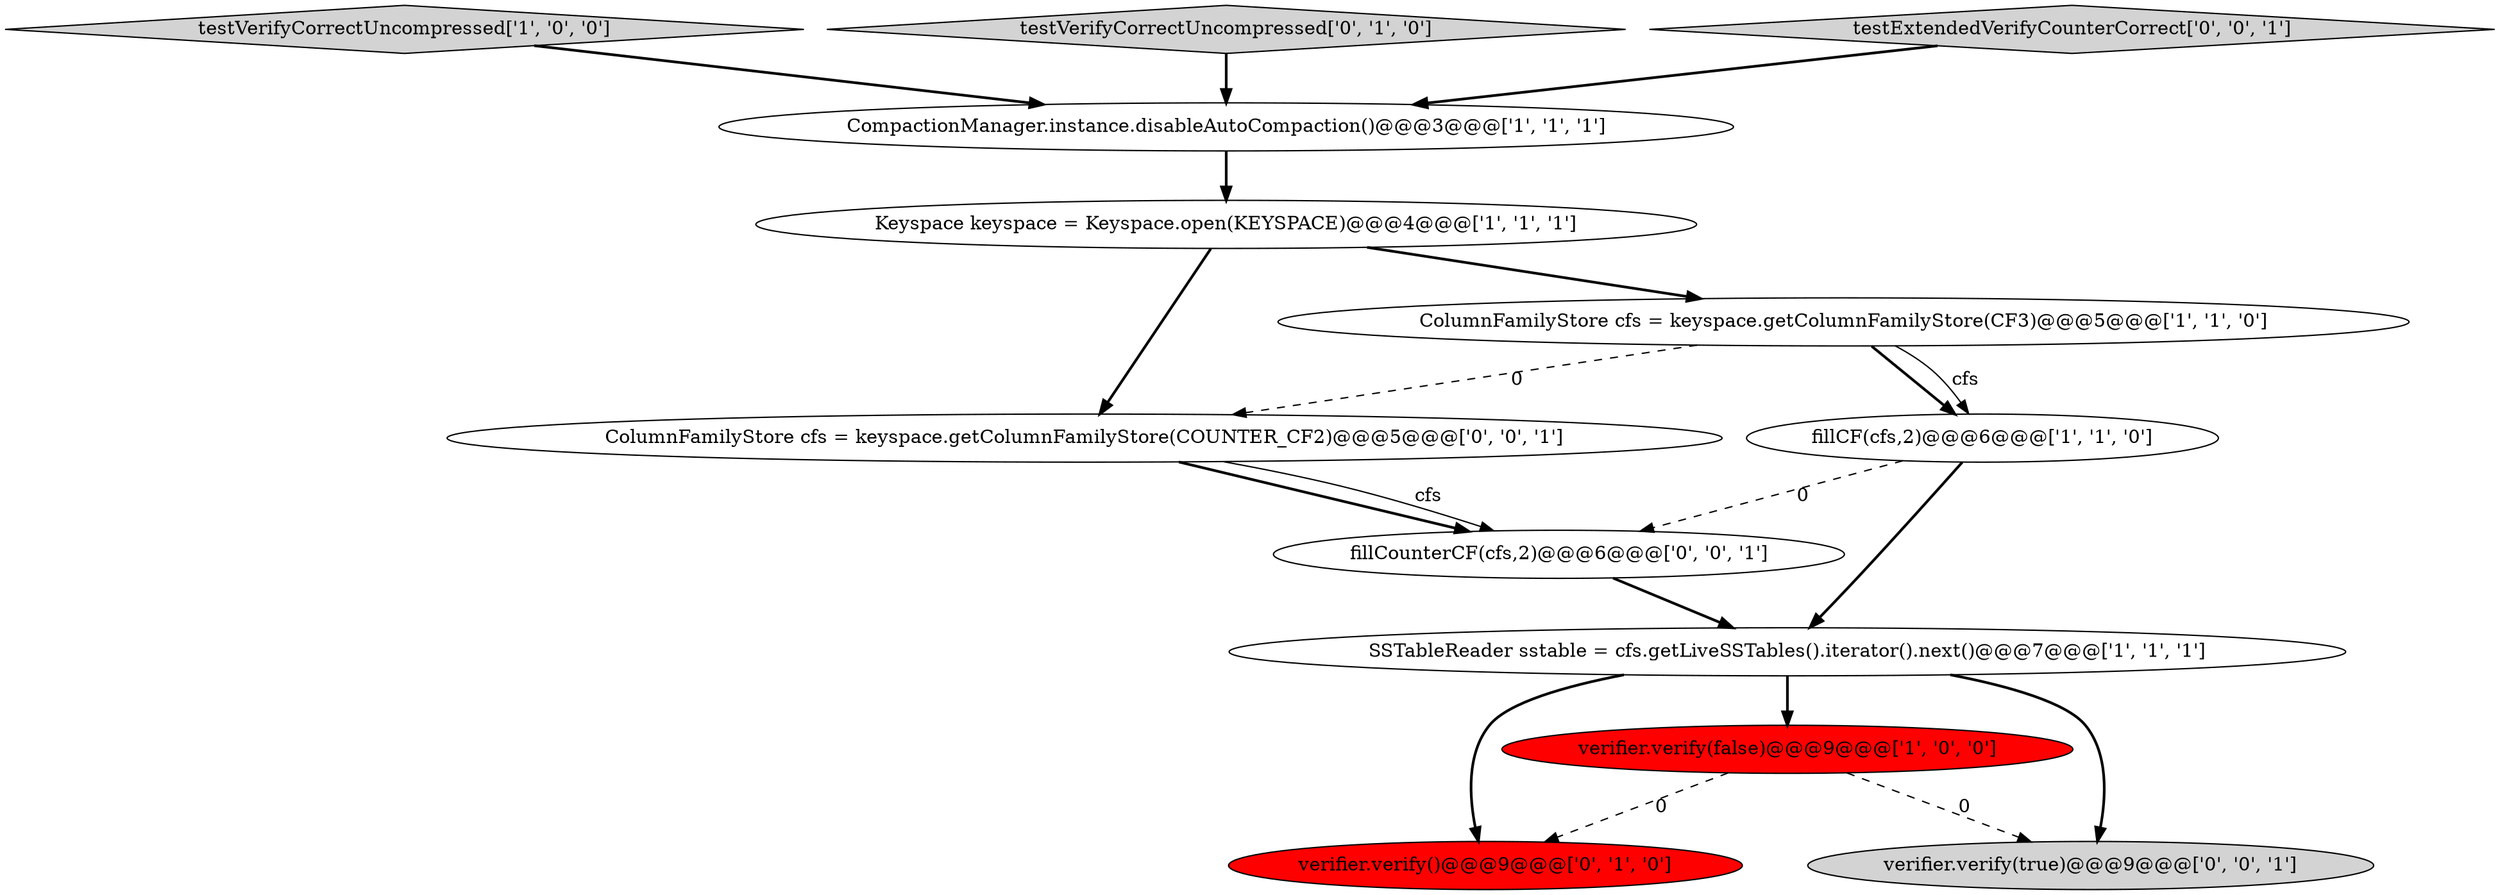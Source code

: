 digraph {
7 [style = filled, label = "verifier.verify()@@@9@@@['0', '1', '0']", fillcolor = red, shape = ellipse image = "AAA1AAABBB2BBB"];
0 [style = filled, label = "testVerifyCorrectUncompressed['1', '0', '0']", fillcolor = lightgray, shape = diamond image = "AAA0AAABBB1BBB"];
1 [style = filled, label = "Keyspace keyspace = Keyspace.open(KEYSPACE)@@@4@@@['1', '1', '1']", fillcolor = white, shape = ellipse image = "AAA0AAABBB1BBB"];
10 [style = filled, label = "fillCounterCF(cfs,2)@@@6@@@['0', '0', '1']", fillcolor = white, shape = ellipse image = "AAA0AAABBB3BBB"];
12 [style = filled, label = "ColumnFamilyStore cfs = keyspace.getColumnFamilyStore(COUNTER_CF2)@@@5@@@['0', '0', '1']", fillcolor = white, shape = ellipse image = "AAA0AAABBB3BBB"];
5 [style = filled, label = "verifier.verify(false)@@@9@@@['1', '0', '0']", fillcolor = red, shape = ellipse image = "AAA1AAABBB1BBB"];
6 [style = filled, label = "CompactionManager.instance.disableAutoCompaction()@@@3@@@['1', '1', '1']", fillcolor = white, shape = ellipse image = "AAA0AAABBB1BBB"];
3 [style = filled, label = "SSTableReader sstable = cfs.getLiveSSTables().iterator().next()@@@7@@@['1', '1', '1']", fillcolor = white, shape = ellipse image = "AAA0AAABBB1BBB"];
8 [style = filled, label = "testVerifyCorrectUncompressed['0', '1', '0']", fillcolor = lightgray, shape = diamond image = "AAA0AAABBB2BBB"];
11 [style = filled, label = "testExtendedVerifyCounterCorrect['0', '0', '1']", fillcolor = lightgray, shape = diamond image = "AAA0AAABBB3BBB"];
2 [style = filled, label = "fillCF(cfs,2)@@@6@@@['1', '1', '0']", fillcolor = white, shape = ellipse image = "AAA0AAABBB1BBB"];
4 [style = filled, label = "ColumnFamilyStore cfs = keyspace.getColumnFamilyStore(CF3)@@@5@@@['1', '1', '0']", fillcolor = white, shape = ellipse image = "AAA0AAABBB1BBB"];
9 [style = filled, label = "verifier.verify(true)@@@9@@@['0', '0', '1']", fillcolor = lightgray, shape = ellipse image = "AAA0AAABBB3BBB"];
3->9 [style = bold, label=""];
6->1 [style = bold, label=""];
10->3 [style = bold, label=""];
1->4 [style = bold, label=""];
3->5 [style = bold, label=""];
8->6 [style = bold, label=""];
12->10 [style = bold, label=""];
4->12 [style = dashed, label="0"];
4->2 [style = bold, label=""];
5->9 [style = dashed, label="0"];
5->7 [style = dashed, label="0"];
3->7 [style = bold, label=""];
0->6 [style = bold, label=""];
4->2 [style = solid, label="cfs"];
12->10 [style = solid, label="cfs"];
2->3 [style = bold, label=""];
11->6 [style = bold, label=""];
2->10 [style = dashed, label="0"];
1->12 [style = bold, label=""];
}
